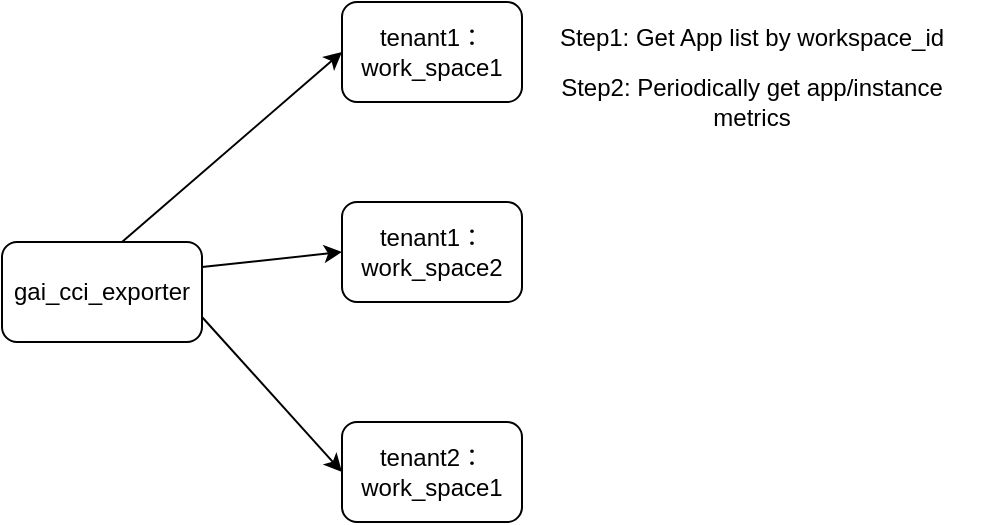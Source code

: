 <mxfile version="24.7.12">
  <diagram name="第 1 页" id="d14CArAquDOdE6oovLRp">
    <mxGraphModel dx="780" dy="538" grid="1" gridSize="10" guides="1" tooltips="1" connect="1" arrows="1" fold="1" page="1" pageScale="1" pageWidth="827" pageHeight="1169" math="0" shadow="0">
      <root>
        <mxCell id="0" />
        <mxCell id="1" parent="0" />
        <mxCell id="447ApKzKNe0OMAUxqZO1-1" value="gai_cci_exporter" style="rounded=1;whiteSpace=wrap;html=1;" vertex="1" parent="1">
          <mxGeometry x="270" y="550" width="100" height="50" as="geometry" />
        </mxCell>
        <mxCell id="447ApKzKNe0OMAUxqZO1-2" value="tenant1：work_space1" style="rounded=1;whiteSpace=wrap;html=1;" vertex="1" parent="1">
          <mxGeometry x="440" y="430" width="90" height="50" as="geometry" />
        </mxCell>
        <mxCell id="447ApKzKNe0OMAUxqZO1-3" value="tenant1：work_space2" style="rounded=1;whiteSpace=wrap;html=1;" vertex="1" parent="1">
          <mxGeometry x="440" y="530" width="90" height="50" as="geometry" />
        </mxCell>
        <mxCell id="447ApKzKNe0OMAUxqZO1-4" value="tenant2：work_space1" style="rounded=1;whiteSpace=wrap;html=1;" vertex="1" parent="1">
          <mxGeometry x="440" y="640" width="90" height="50" as="geometry" />
        </mxCell>
        <mxCell id="447ApKzKNe0OMAUxqZO1-5" value="" style="endArrow=classic;html=1;rounded=0;entryX=0;entryY=0.5;entryDx=0;entryDy=0;" edge="1" parent="1" target="447ApKzKNe0OMAUxqZO1-2">
          <mxGeometry width="50" height="50" relative="1" as="geometry">
            <mxPoint x="330" y="550" as="sourcePoint" />
            <mxPoint x="380" y="500" as="targetPoint" />
          </mxGeometry>
        </mxCell>
        <mxCell id="447ApKzKNe0OMAUxqZO1-6" value="" style="endArrow=classic;html=1;rounded=0;entryX=0;entryY=0.5;entryDx=0;entryDy=0;exitX=1;exitY=0.25;exitDx=0;exitDy=0;" edge="1" parent="1" source="447ApKzKNe0OMAUxqZO1-1" target="447ApKzKNe0OMAUxqZO1-3">
          <mxGeometry width="50" height="50" relative="1" as="geometry">
            <mxPoint x="340" y="560" as="sourcePoint" />
            <mxPoint x="450" y="465" as="targetPoint" />
          </mxGeometry>
        </mxCell>
        <mxCell id="447ApKzKNe0OMAUxqZO1-7" value="" style="endArrow=classic;html=1;rounded=0;exitX=1;exitY=0.75;exitDx=0;exitDy=0;entryX=0;entryY=0.5;entryDx=0;entryDy=0;" edge="1" parent="1" source="447ApKzKNe0OMAUxqZO1-1" target="447ApKzKNe0OMAUxqZO1-4">
          <mxGeometry width="50" height="50" relative="1" as="geometry">
            <mxPoint x="380" y="610" as="sourcePoint" />
            <mxPoint x="430" y="560" as="targetPoint" />
          </mxGeometry>
        </mxCell>
        <mxCell id="447ApKzKNe0OMAUxqZO1-8" value="Step1: Get App list by workspace_id&lt;div&gt;&lt;br&gt;&lt;/div&gt;" style="text;html=1;align=center;verticalAlign=middle;whiteSpace=wrap;rounded=0;" vertex="1" parent="1">
          <mxGeometry x="530" y="455" width="230" as="geometry" />
        </mxCell>
        <mxCell id="447ApKzKNe0OMAUxqZO1-10" value="Step2: Periodically get app/instance metrics" style="text;html=1;align=center;verticalAlign=middle;whiteSpace=wrap;rounded=0;" vertex="1" parent="1">
          <mxGeometry x="530" y="480" width="230" as="geometry" />
        </mxCell>
      </root>
    </mxGraphModel>
  </diagram>
</mxfile>

